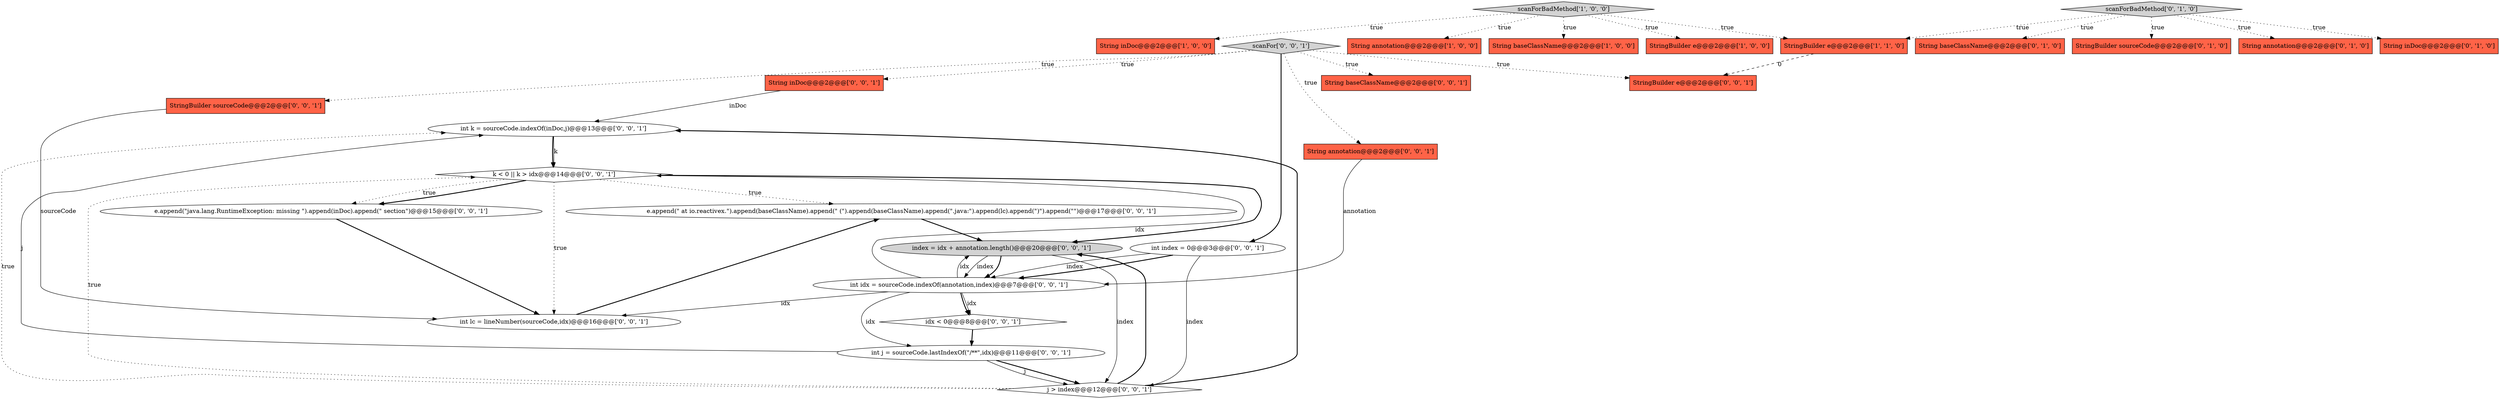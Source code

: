 digraph {
26 [style = filled, label = "StringBuilder e@@@2@@@['0', '0', '1']", fillcolor = tomato, shape = box image = "AAA0AAABBB3BBB"];
2 [style = filled, label = "String annotation@@@2@@@['1', '0', '0']", fillcolor = tomato, shape = box image = "AAA0AAABBB1BBB"];
0 [style = filled, label = "scanForBadMethod['1', '0', '0']", fillcolor = lightgray, shape = diamond image = "AAA0AAABBB1BBB"];
12 [style = filled, label = "e.append(\" at io.reactivex.\").append(baseClassName).append(\" (\").append(baseClassName).append(\".java:\").append(lc).append(\")\").append(\"\")@@@17@@@['0', '0', '1']", fillcolor = white, shape = ellipse image = "AAA0AAABBB3BBB"];
19 [style = filled, label = "e.append(\"java.lang.RuntimeException: missing \").append(inDoc).append(\" section\")@@@15@@@['0', '0', '1']", fillcolor = white, shape = ellipse image = "AAA0AAABBB3BBB"];
11 [style = filled, label = "scanFor['0', '0', '1']", fillcolor = lightgray, shape = diamond image = "AAA0AAABBB3BBB"];
21 [style = filled, label = "int idx = sourceCode.indexOf(annotation,index)@@@7@@@['0', '0', '1']", fillcolor = white, shape = ellipse image = "AAA0AAABBB3BBB"];
27 [style = filled, label = "k < 0 || k > idx@@@14@@@['0', '0', '1']", fillcolor = white, shape = diamond image = "AAA0AAABBB3BBB"];
25 [style = filled, label = "String inDoc@@@2@@@['0', '0', '1']", fillcolor = tomato, shape = box image = "AAA0AAABBB3BBB"];
5 [style = filled, label = "StringBuilder e@@@2@@@['1', '1', '0']", fillcolor = tomato, shape = box image = "AAA0AAABBB1BBB"];
8 [style = filled, label = "String baseClassName@@@2@@@['0', '1', '0']", fillcolor = tomato, shape = box image = "AAA0AAABBB2BBB"];
14 [style = filled, label = "int index = 0@@@3@@@['0', '0', '1']", fillcolor = white, shape = ellipse image = "AAA0AAABBB3BBB"];
18 [style = filled, label = "int k = sourceCode.indexOf(inDoc,j)@@@13@@@['0', '0', '1']", fillcolor = white, shape = ellipse image = "AAA0AAABBB3BBB"];
9 [style = filled, label = "StringBuilder sourceCode@@@2@@@['0', '1', '0']", fillcolor = tomato, shape = box image = "AAA0AAABBB2BBB"];
13 [style = filled, label = "String annotation@@@2@@@['0', '0', '1']", fillcolor = tomato, shape = box image = "AAA0AAABBB3BBB"];
23 [style = filled, label = "index = idx + annotation.length()@@@20@@@['0', '0', '1']", fillcolor = lightgray, shape = ellipse image = "AAA0AAABBB3BBB"];
16 [style = filled, label = "idx < 0@@@8@@@['0', '0', '1']", fillcolor = white, shape = diamond image = "AAA0AAABBB3BBB"];
15 [style = filled, label = "j > index@@@12@@@['0', '0', '1']", fillcolor = white, shape = diamond image = "AAA0AAABBB3BBB"];
20 [style = filled, label = "int lc = lineNumber(sourceCode,idx)@@@16@@@['0', '0', '1']", fillcolor = white, shape = ellipse image = "AAA0AAABBB3BBB"];
3 [style = filled, label = "String baseClassName@@@2@@@['1', '0', '0']", fillcolor = tomato, shape = box image = "AAA0AAABBB1BBB"];
22 [style = filled, label = "String baseClassName@@@2@@@['0', '0', '1']", fillcolor = tomato, shape = box image = "AAA0AAABBB3BBB"];
24 [style = filled, label = "StringBuilder sourceCode@@@2@@@['0', '0', '1']", fillcolor = tomato, shape = box image = "AAA0AAABBB3BBB"];
17 [style = filled, label = "int j = sourceCode.lastIndexOf(\"/**\",idx)@@@11@@@['0', '0', '1']", fillcolor = white, shape = ellipse image = "AAA0AAABBB3BBB"];
6 [style = filled, label = "scanForBadMethod['0', '1', '0']", fillcolor = lightgray, shape = diamond image = "AAA0AAABBB2BBB"];
7 [style = filled, label = "String annotation@@@2@@@['0', '1', '0']", fillcolor = tomato, shape = box image = "AAA0AAABBB2BBB"];
1 [style = filled, label = "StringBuilder e@@@2@@@['1', '0', '0']", fillcolor = tomato, shape = box image = "AAA0AAABBB1BBB"];
10 [style = filled, label = "String inDoc@@@2@@@['0', '1', '0']", fillcolor = tomato, shape = box image = "AAA0AAABBB2BBB"];
4 [style = filled, label = "String inDoc@@@2@@@['1', '0', '0']", fillcolor = tomato, shape = box image = "AAA0AAABBB1BBB"];
0->2 [style = dotted, label="true"];
14->15 [style = solid, label="index"];
14->21 [style = solid, label="index"];
21->16 [style = solid, label="idx"];
0->1 [style = dotted, label="true"];
15->27 [style = dotted, label="true"];
11->24 [style = dotted, label="true"];
6->7 [style = dotted, label="true"];
18->27 [style = solid, label="k"];
15->18 [style = bold, label=""];
14->21 [style = bold, label=""];
21->20 [style = solid, label="idx"];
19->20 [style = bold, label=""];
21->16 [style = bold, label=""];
15->18 [style = dotted, label="true"];
15->23 [style = bold, label=""];
0->3 [style = dotted, label="true"];
27->23 [style = bold, label=""];
21->27 [style = solid, label="idx"];
27->12 [style = dotted, label="true"];
12->23 [style = bold, label=""];
27->19 [style = dotted, label="true"];
11->14 [style = bold, label=""];
21->17 [style = solid, label="idx"];
0->5 [style = dotted, label="true"];
23->21 [style = bold, label=""];
6->5 [style = dotted, label="true"];
6->8 [style = dotted, label="true"];
13->21 [style = solid, label="annotation"];
6->10 [style = dotted, label="true"];
17->15 [style = bold, label=""];
23->15 [style = solid, label="index"];
25->18 [style = solid, label="inDoc"];
11->25 [style = dotted, label="true"];
23->21 [style = solid, label="index"];
6->9 [style = dotted, label="true"];
11->26 [style = dotted, label="true"];
27->19 [style = bold, label=""];
16->17 [style = bold, label=""];
0->4 [style = dotted, label="true"];
21->23 [style = solid, label="idx"];
11->13 [style = dotted, label="true"];
11->22 [style = dotted, label="true"];
18->27 [style = bold, label=""];
24->20 [style = solid, label="sourceCode"];
20->12 [style = bold, label=""];
17->18 [style = solid, label="j"];
5->26 [style = dashed, label="0"];
27->20 [style = dotted, label="true"];
17->15 [style = solid, label="j"];
}
